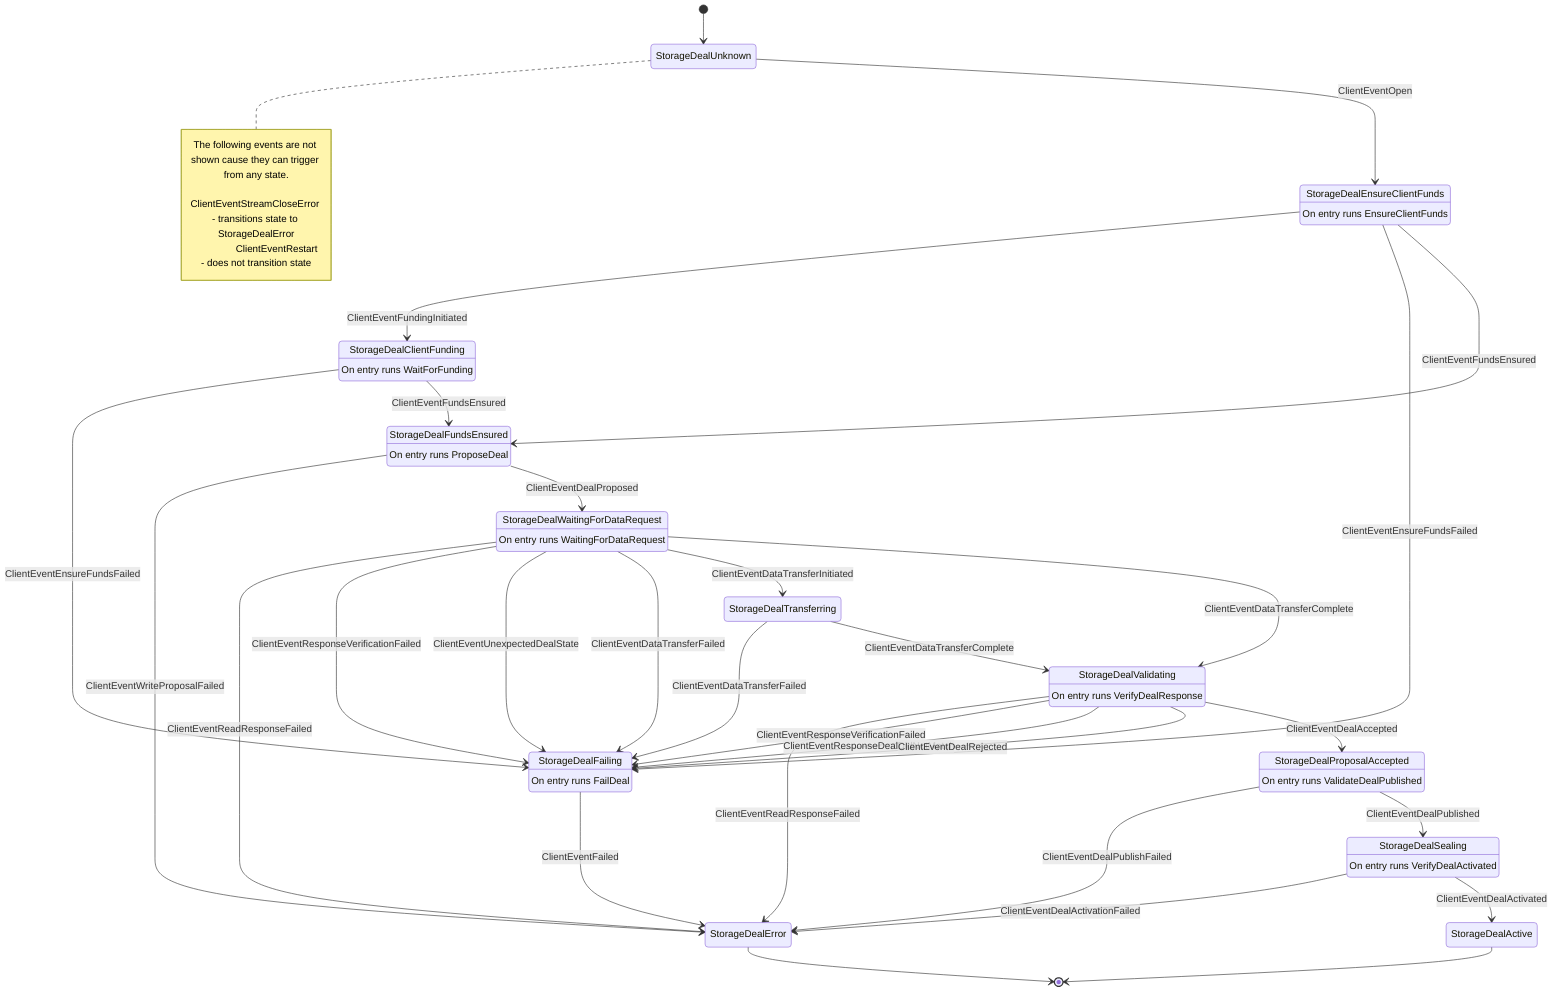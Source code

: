 stateDiagram-v2
	state "StorageDealUnknown" as 0
	state "StorageDealProposalAccepted" as 3
	state "StorageDealSealing" as 5
	state "StorageDealActive" as 6
	state "StorageDealFailing" as 7
	state "StorageDealFundsEnsured" as 9
	state "StorageDealWaitingForDataRequest" as 10
	state "StorageDealValidating" as 11
	state "StorageDealTransferring" as 13
	state "StorageDealEnsureClientFunds" as 17
	state "StorageDealClientFunding" as 19
	state "StorageDealError" as 22
	3 : On entry runs ValidateDealPublished
	5 : On entry runs VerifyDealActivated
	7 : On entry runs FailDeal
	9 : On entry runs ProposeDeal
	10 : On entry runs WaitingForDataRequest
	11 : On entry runs VerifyDealResponse
	17 : On entry runs EnsureClientFunds
	19 : On entry runs WaitForFunding
	[*] --> 0
	note right of 0
		The following events are not shown cause they can trigger from any state.

		ClientEventStreamCloseError - transitions state to StorageDealError
		ClientEventRestart - does not transition state
	end note
	0 --> 17 : ClientEventOpen
	17 --> 19 : ClientEventFundingInitiated
	17 --> 7 : ClientEventEnsureFundsFailed
	19 --> 7 : ClientEventEnsureFundsFailed
	17 --> 9 : ClientEventFundsEnsured
	19 --> 9 : ClientEventFundsEnsured
	9 --> 22 : ClientEventWriteProposalFailed
	9 --> 10 : ClientEventDealProposed
	10 --> 22 : ClientEventReadResponseFailed
	11 --> 22 : ClientEventReadResponseFailed
	10 --> 7 : ClientEventResponseVerificationFailed
	11 --> 7 : ClientEventResponseVerificationFailed
	10 --> 7 : ClientEventUnexpectedDealState
	10 --> 7 : ClientEventDataTransferFailed
	13 --> 7 : ClientEventDataTransferFailed
	10 --> 13 : ClientEventDataTransferInitiated
	10 --> 11 : ClientEventDataTransferComplete
	13 --> 11 : ClientEventDataTransferComplete
	11 --> 7 : ClientEventResponseDealDidNotMatch
	11 --> 7 : ClientEventDealRejected
	11 --> 3 : ClientEventDealAccepted
	3 --> 22 : ClientEventDealPublishFailed
	3 --> 5 : ClientEventDealPublished
	5 --> 22 : ClientEventDealActivationFailed
	5 --> 6 : ClientEventDealActivated
	7 --> 22 : ClientEventFailed
	6 --> [*]
	22 --> [*]